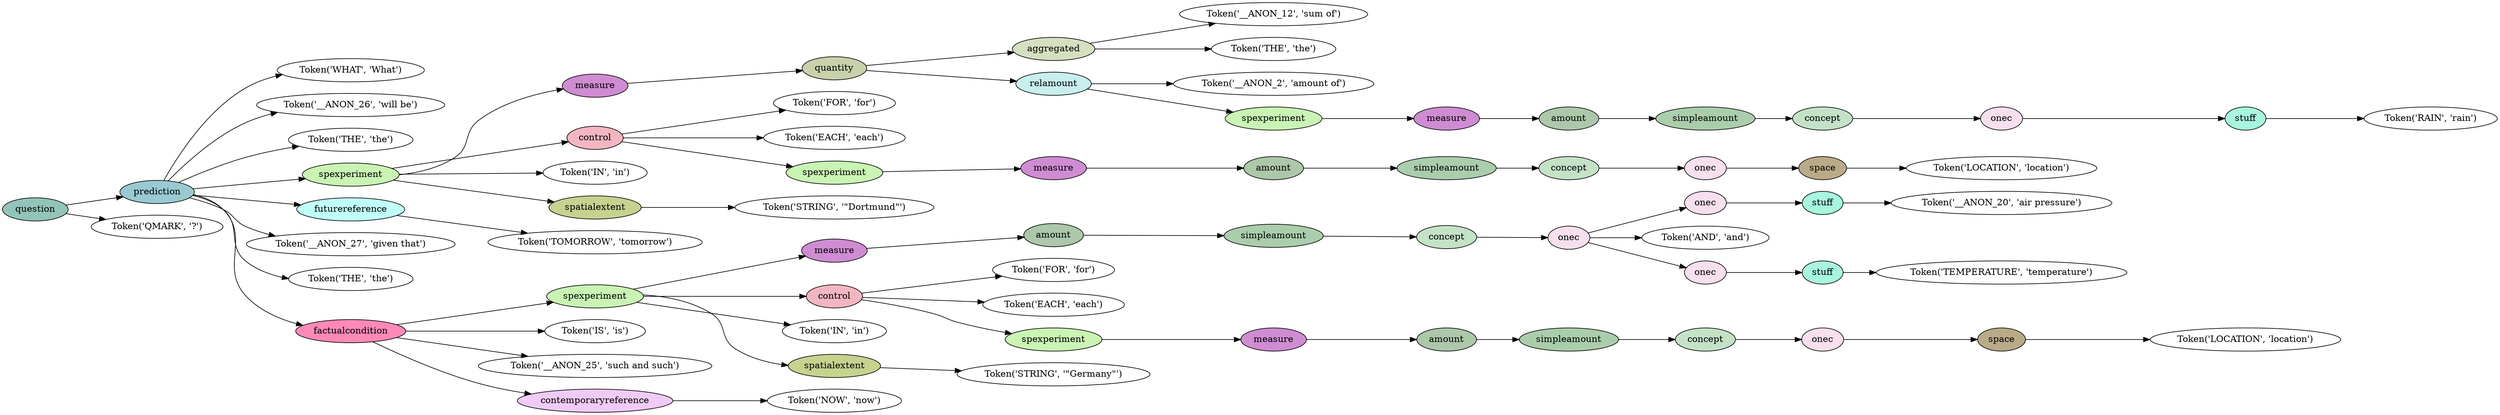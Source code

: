 digraph G {
rankdir=LR;
0 [label="Token('WHAT', 'What')"];
1 [label="Token('__ANON_26', 'will be')"];
2 [label="Token('THE', 'the')"];
3 [label="Token('__ANON_12', 'sum of')"];
4 [label="Token('THE', 'the')"];
5 [fillcolor="#d5e0c0", label=aggregated, style=filled];
5 -> 3;
5 -> 4;
6 [label="Token('__ANON_2', 'amount of')"];
7 [label="Token('RAIN', 'rain')"];
8 [fillcolor="#a7f6dd", label=stuff, style=filled];
8 -> 7;
9 [fillcolor="#f7dfed", label=onec, style=filled];
9 -> 8;
10 [fillcolor="#c3e2c6", label=concept, style=filled];
10 -> 9;
11 [fillcolor="#aaceab", label=simpleamount, style=filled];
11 -> 10;
12 [fillcolor="#acc7a9", label=amount, style=filled];
12 -> 11;
13 [fillcolor="#cf8cd2", label=measure, style=filled];
13 -> 12;
14 [fillcolor="#c9f4b4", label=spexperiment, style=filled];
14 -> 13;
15 [fillcolor="#c8eeee", label=relamount, style=filled];
15 -> 6;
15 -> 14;
16 [fillcolor="#c8d1ab", label=quantity, style=filled];
16 -> 5;
16 -> 15;
17 [fillcolor="#cf8cd2", label=measure, style=filled];
17 -> 16;
18 [label="Token('FOR', 'for')"];
19 [label="Token('EACH', 'each')"];
20 [label="Token('LOCATION', 'location')"];
21 [fillcolor="#b9ab87", label=space, style=filled];
21 -> 20;
22 [fillcolor="#f7dfed", label=onec, style=filled];
22 -> 21;
23 [fillcolor="#c3e2c6", label=concept, style=filled];
23 -> 22;
24 [fillcolor="#aaceab", label=simpleamount, style=filled];
24 -> 23;
25 [fillcolor="#acc7a9", label=amount, style=filled];
25 -> 24;
26 [fillcolor="#cf8cd2", label=measure, style=filled];
26 -> 25;
27 [fillcolor="#c9f4b4", label=spexperiment, style=filled];
27 -> 26;
28 [fillcolor="#f2b6c1", label=control, style=filled];
28 -> 18;
28 -> 19;
28 -> 27;
29 [label="Token('IN', 'in')"];
30 [label="Token('STRING', '\"Dortmund\"')"];
31 [fillcolor="#c6d38f", label=spatialextent, style=filled];
31 -> 30;
32 [fillcolor="#c9f4b4", label=spexperiment, style=filled];
32 -> 17;
32 -> 28;
32 -> 29;
32 -> 31;
33 [label="Token('TOMORROW', 'tomorrow')"];
34 [fillcolor="#c1fff9", label=futurereference, style=filled];
34 -> 33;
35 [label="Token('__ANON_27', 'given that')"];
36 [label="Token('THE', 'the')"];
37 [label="Token('__ANON_20', 'air pressure')"];
38 [fillcolor="#a7f6dd", label=stuff, style=filled];
38 -> 37;
39 [fillcolor="#f7dfed", label=onec, style=filled];
39 -> 38;
40 [label="Token('AND', 'and')"];
41 [label="Token('TEMPERATURE', 'temperature')"];
42 [fillcolor="#a7f6dd", label=stuff, style=filled];
42 -> 41;
43 [fillcolor="#f7dfed", label=onec, style=filled];
43 -> 42;
44 [fillcolor="#f7dfed", label=onec, style=filled];
44 -> 39;
44 -> 40;
44 -> 43;
45 [fillcolor="#c3e2c6", label=concept, style=filled];
45 -> 44;
46 [fillcolor="#aaceab", label=simpleamount, style=filled];
46 -> 45;
47 [fillcolor="#acc7a9", label=amount, style=filled];
47 -> 46;
48 [fillcolor="#cf8cd2", label=measure, style=filled];
48 -> 47;
49 [label="Token('FOR', 'for')"];
50 [label="Token('EACH', 'each')"];
51 [label="Token('LOCATION', 'location')"];
52 [fillcolor="#b9ab87", label=space, style=filled];
52 -> 51;
53 [fillcolor="#f7dfed", label=onec, style=filled];
53 -> 52;
54 [fillcolor="#c3e2c6", label=concept, style=filled];
54 -> 53;
55 [fillcolor="#aaceab", label=simpleamount, style=filled];
55 -> 54;
56 [fillcolor="#acc7a9", label=amount, style=filled];
56 -> 55;
57 [fillcolor="#cf8cd2", label=measure, style=filled];
57 -> 56;
58 [fillcolor="#c9f4b4", label=spexperiment, style=filled];
58 -> 57;
59 [fillcolor="#f2b6c1", label=control, style=filled];
59 -> 49;
59 -> 50;
59 -> 58;
60 [label="Token('IN', 'in')"];
61 [label="Token('STRING', '\"Germany\"')"];
62 [fillcolor="#c6d38f", label=spatialextent, style=filled];
62 -> 61;
63 [fillcolor="#c9f4b4", label=spexperiment, style=filled];
63 -> 48;
63 -> 59;
63 -> 60;
63 -> 62;
64 [label="Token('IS', 'is')"];
65 [label="Token('__ANON_25', 'such and such')"];
66 [label="Token('NOW', 'now')"];
67 [fillcolor="#f0cbf7", label=contemporaryreference, style=filled];
67 -> 66;
68 [fillcolor="#fd89b7", label=factualcondition, style=filled];
68 -> 63;
68 -> 64;
68 -> 65;
68 -> 67;
69 [fillcolor="#99cad2", label=prediction, style=filled];
69 -> 0;
69 -> 1;
69 -> 2;
69 -> 32;
69 -> 34;
69 -> 35;
69 -> 36;
69 -> 68;
70 [label="Token('QMARK', '?')"];
71 [fillcolor="#93c4b9", label=question, style=filled];
71 -> 69;
71 -> 70;
}
